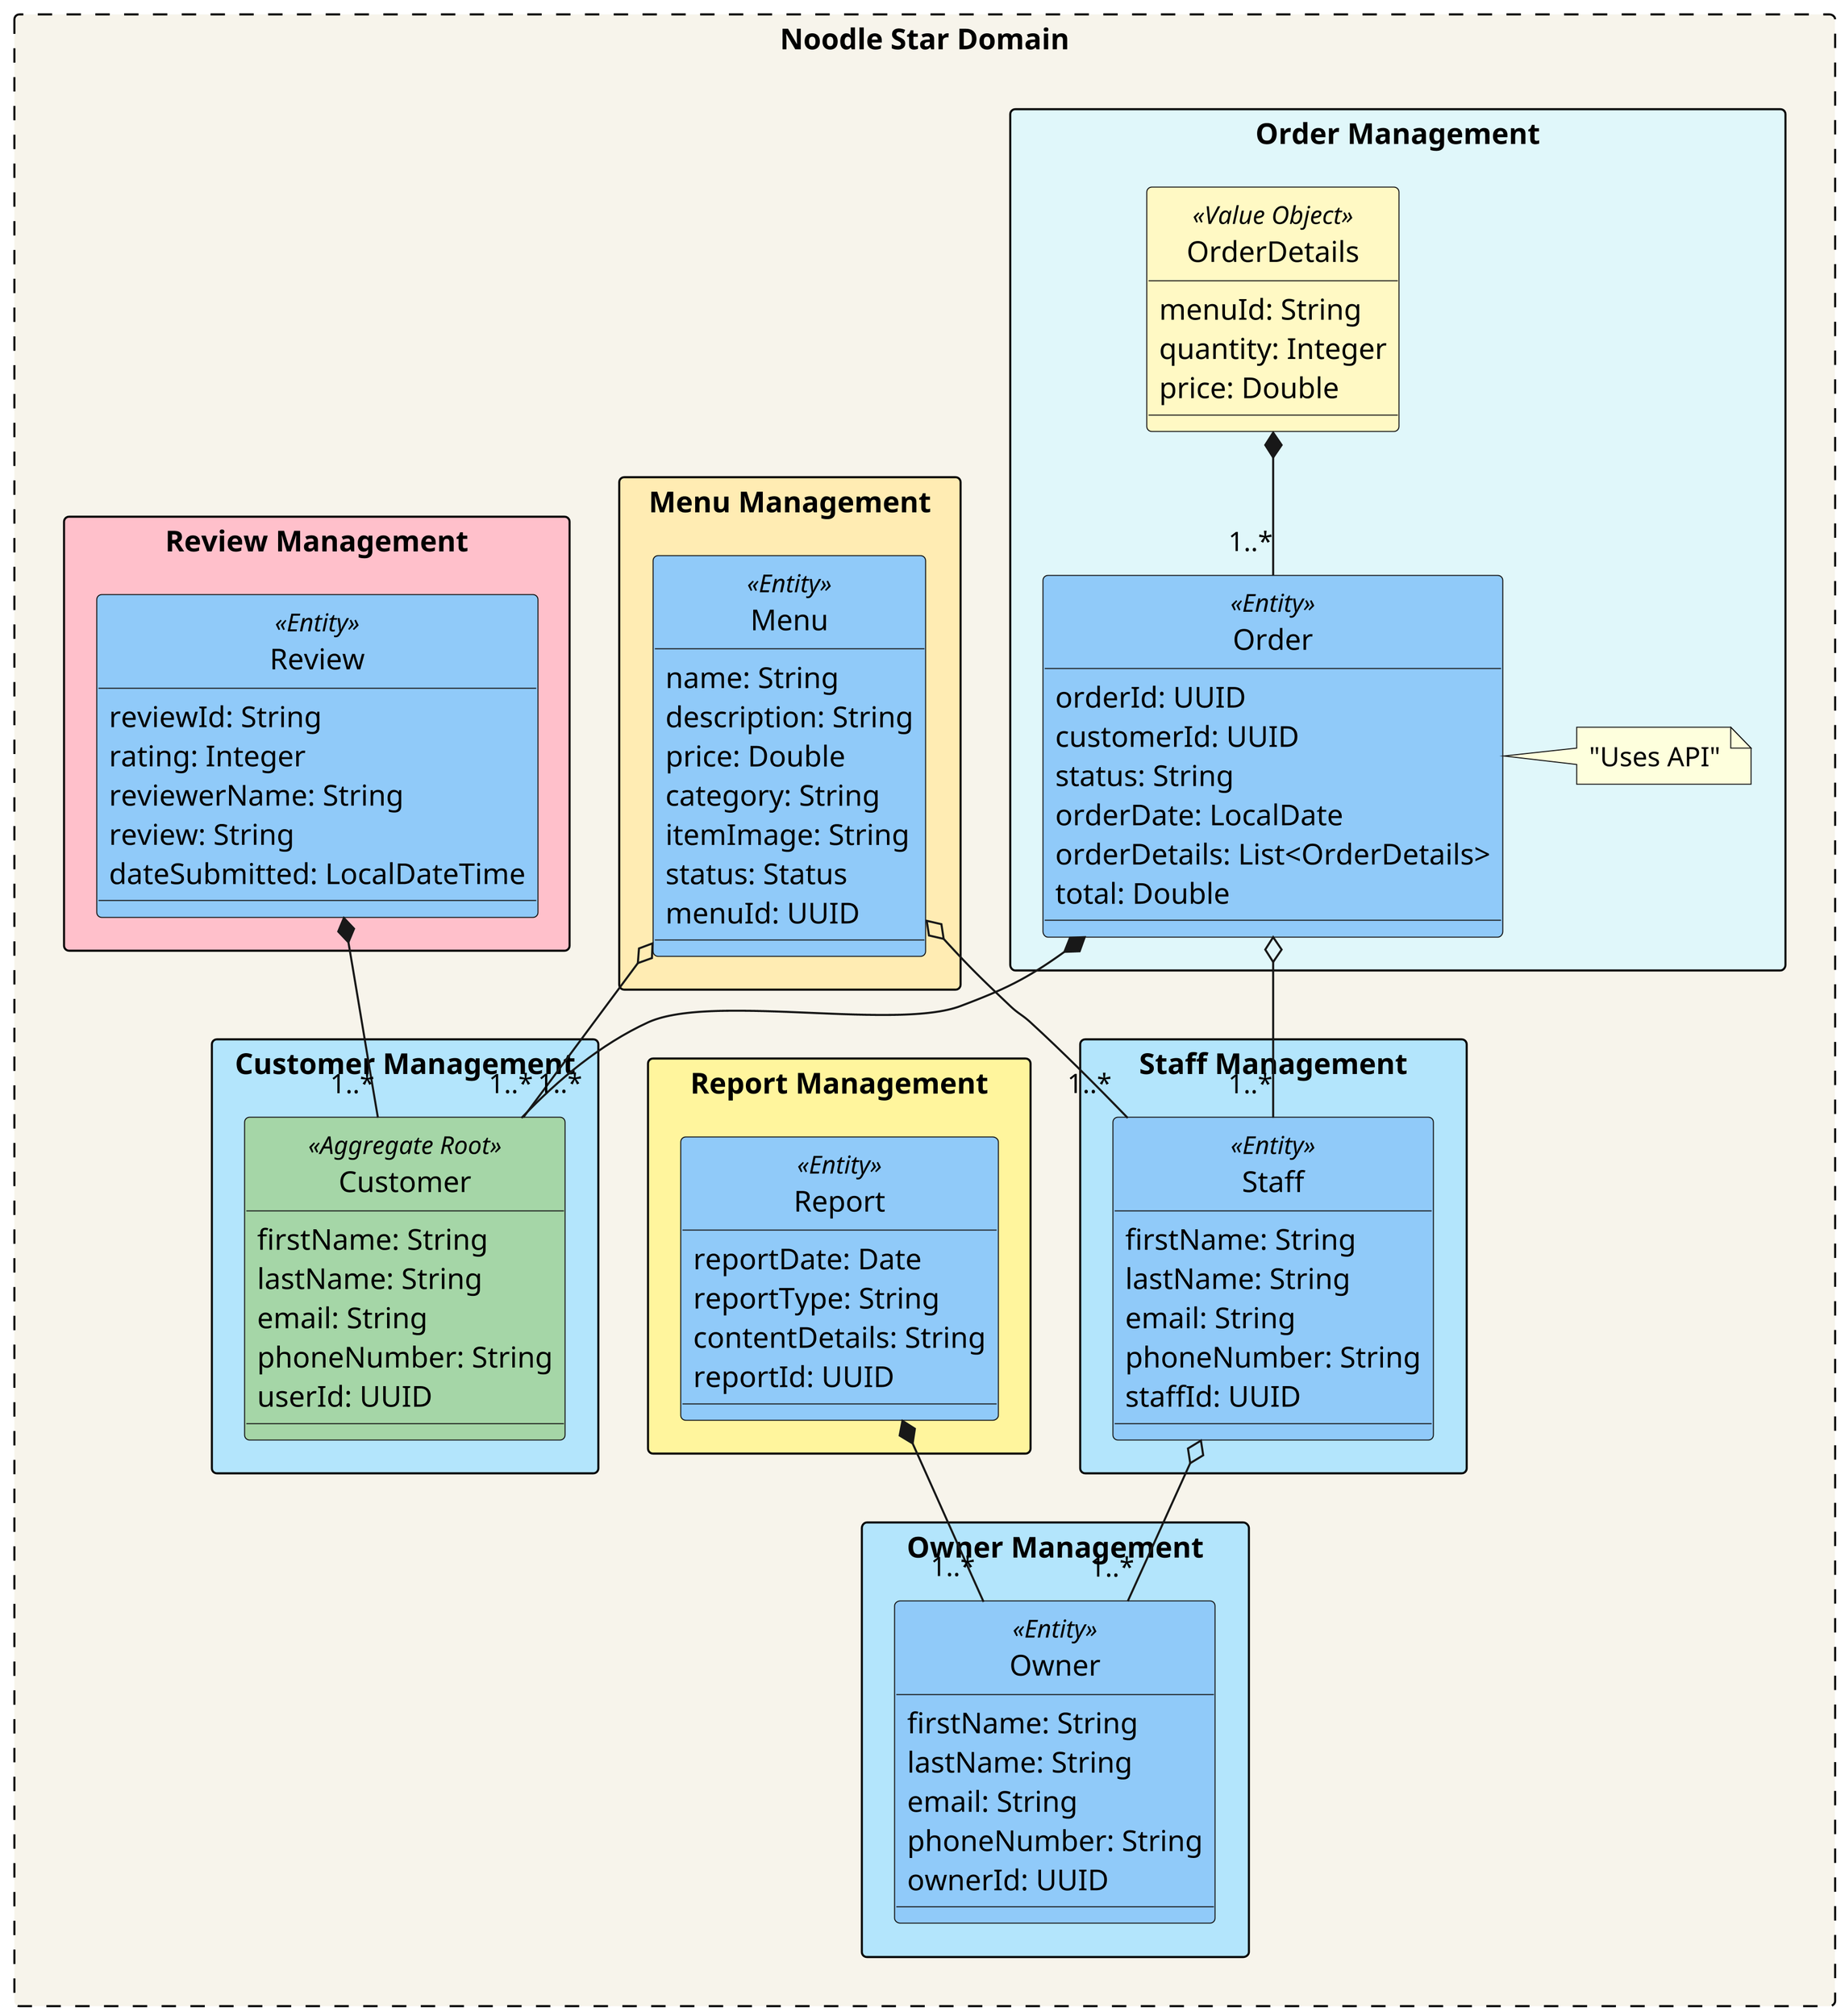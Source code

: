 @startuml
hide circle
top to bottom direction

!define ENTITY(entityName) class entityName << Entity >>
!define AGGREGATE(aggregateName) class aggregateName << Aggregate >>
!define AGGREGATE_ROOT(aggregateRootName) class aggregateRootName << Aggregate Root >>
!define VALUE_OBJECT(valueObjectName) class valueObjectName << Value Object >>
!pragma useVerticalIf on
skinparam dpi 350
skinparam packageStyle rectangle
skinparam rectangle {
    BackgroundColor #f7f4eb
    BorderColor Black
}

rectangle "Noodle Star Domain" as BoundedContextNoodleStar #line.dashed {
    Package "Order Management" <<Rectangle>> #E0F7FA {
        ENTITY(Order) #90CAF9 {
            orderId: UUID
            customerId: UUID
            status: String
            orderDate: LocalDate
            orderDetails: List<OrderDetails>
            total: Double
        }
note right of Order
    "Uses API"
end note

        VALUE_OBJECT(OrderDetails) #FFF9C4 {
            menuId: String
            quantity: Integer
            price: Double

        }



        OrderDetails *-- "1..*" Order

    }

    Package "Menu Management" <<Rectangle>> #FFECB3 {
        ENTITY(Menu) #90CAF9 {
            name: String
            description: String
            price: Double
            category: String
            itemImage: String
            status: Status
            menuId: UUID
        }

    }





    Package "Customer Management" <<Rectangle>> #B3E5FC {
        AGGREGATE_ROOT(Customer) #A5D6A7 {
            firstName: String
            lastName: String
            email: String
            phoneNumber: String
            userId: UUID
        }



        Order *-- "1..*" Customer
        Menu o-- "1..*" Customer


    }

     Package "Staff Management" <<Rectangle>> #B3E5FC {
            ENTITY(Staff) #90CAF9 {
                firstName: String
                lastName: String
                email: String
                phoneNumber: String
                 staffId: UUID
            }


            Order o-- "1..*" Staff
            Menu o-- "1..*" Staff

        }

           Package "Owner Management" <<Rectangle>> #B3E5FC {
                    ENTITY(Owner) #90CAF9 {
                        firstName: String
                        lastName: String
                        email: String
                        phoneNumber: String
                         ownerId: UUID
                    }



                    Staff o-- "1..*" Owner


                }

    Package "Report Management" <<Rectangle>> #FFF59D {
        ENTITY(Report) #90CAF9 {
            reportDate: Date
            reportType: String
            contentDetails: String
            reportId: UUID
        }


        Report *-- "1..*" Owner
    }


      Package "Review Management" <<Rectangle>> #FFC0CB {
            ENTITY(Review) #90CAF9 {
                reviewId: String
                rating: Integer
                reviewerName: String
                review: String
                dateSubmitted: LocalDateTime
            }

            Review *-- "1..*" Customer
        }
}

@enduml
